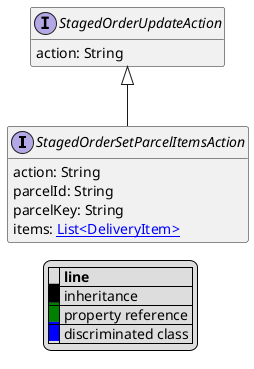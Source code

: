 @startuml

hide empty fields
hide empty methods
legend
|= |= line |
|<back:black>   </back>| inheritance |
|<back:green>   </back>| property reference |
|<back:blue>   </back>| discriminated class |
endlegend
interface StagedOrderSetParcelItemsAction [[StagedOrderSetParcelItemsAction.svg]] extends StagedOrderUpdateAction {
    action: String
    parcelId: String
    parcelKey: String
    items: [[DeliveryItem.svg List<DeliveryItem>]]
}
interface StagedOrderUpdateAction [[StagedOrderUpdateAction.svg]]  {
    action: String
}





@enduml
